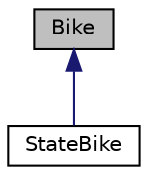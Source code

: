 digraph "Bike"
{
 // LATEX_PDF_SIZE
  edge [fontname="Helvetica",fontsize="10",labelfontname="Helvetica",labelfontsize="10"];
  node [fontname="Helvetica",fontsize="10",shape=record];
  Node1 [label="Bike",height=0.2,width=0.4,color="black", fillcolor="grey75", style="filled", fontcolor="black",tooltip="The Bike class: Clase abstracta de objeto Bike."];
  Node1 -> Node2 [dir="back",color="midnightblue",fontsize="10",style="solid"];
  Node2 [label="StateBike",height=0.2,width=0.4,color="black", fillcolor="white", style="filled",URL="$classStateBike.html",tooltip="The StateBike class: Esta clase corresponde a una bicicleta estática."];
}
